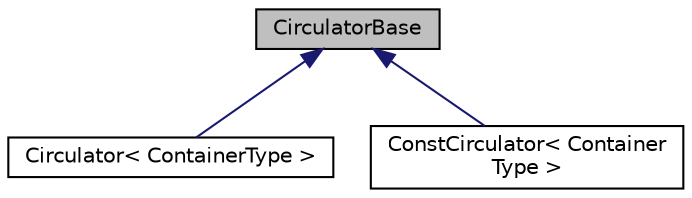 digraph "CirculatorBase"
{
  bgcolor="transparent";
  edge [fontname="Helvetica",fontsize="10",labelfontname="Helvetica",labelfontsize="10"];
  node [fontname="Helvetica",fontsize="10",shape=record];
  Node1 [label="CirculatorBase",height=0.2,width=0.4,color="black", fillcolor="grey75", style="filled", fontcolor="black"];
  Node1 -> Node2 [dir="back",color="midnightblue",fontsize="10",style="solid",fontname="Helvetica"];
  Node2 [label="Circulator\< ContainerType \>",height=0.2,width=0.4,color="black",URL="$a00269.html",tooltip="Walks over a container as if it were circular. The container must have the following members defined:..."];
  Node1 -> Node3 [dir="back",color="midnightblue",fontsize="10",style="solid",fontname="Helvetica"];
  Node3 [label="ConstCirculator\< Container\lType \>",height=0.2,width=0.4,color="black",URL="$a00391.html",tooltip="Walks over a container as if it were circular. The container must have the following members defined:..."];
}
